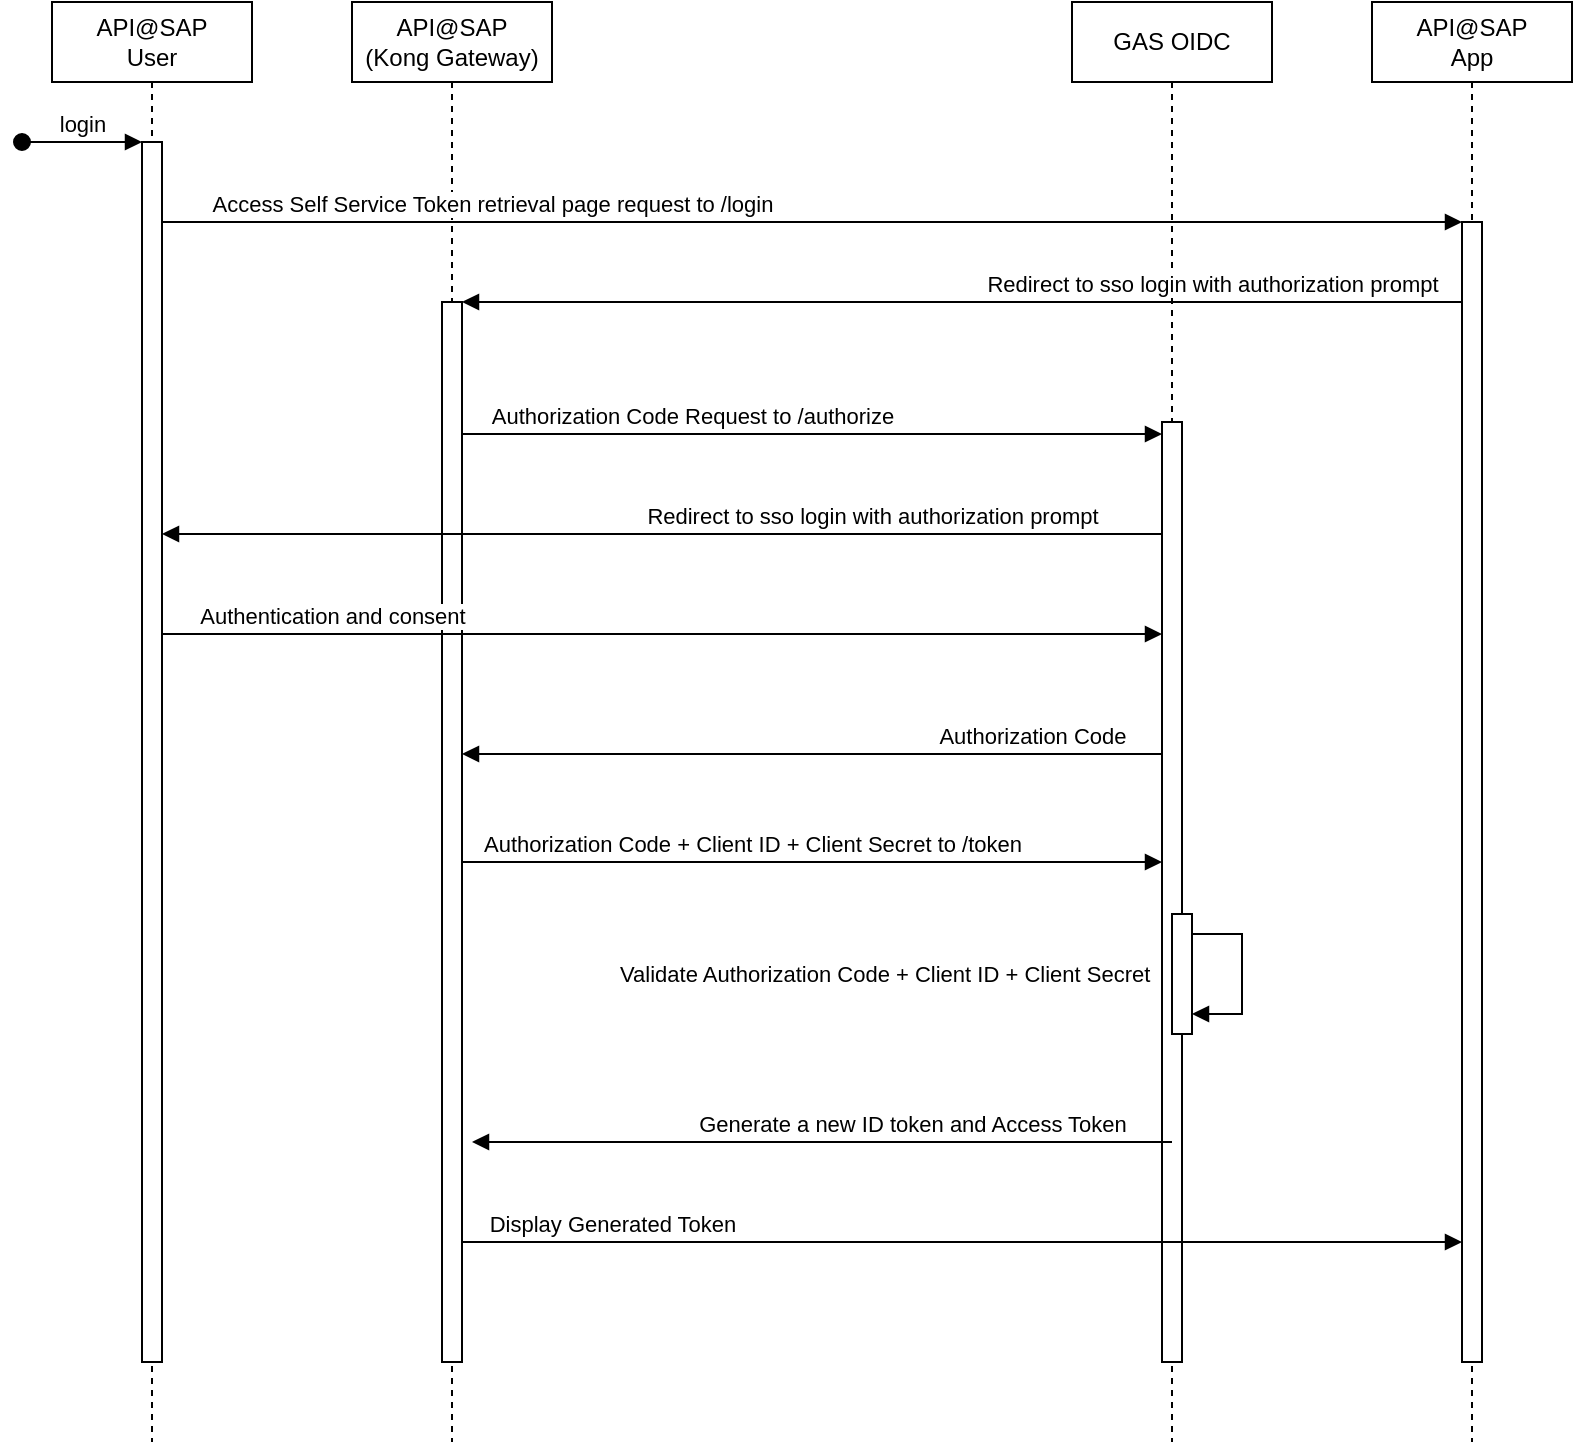 <mxfile version="21.2.1" type="github">
  <diagram name="Page-1" id="2YBvvXClWsGukQMizWep">
    <mxGraphModel dx="1244" dy="660" grid="1" gridSize="10" guides="1" tooltips="1" connect="1" arrows="1" fold="1" page="1" pageScale="1" pageWidth="850" pageHeight="1100" math="0" shadow="0">
      <root>
        <mxCell id="0" />
        <mxCell id="1" parent="0" />
        <mxCell id="aM9ryv3xv72pqoxQDRHE-1" value="API@SAP &lt;br&gt;User" style="shape=umlLifeline;perimeter=lifelinePerimeter;whiteSpace=wrap;html=1;container=0;dropTarget=0;collapsible=0;recursiveResize=0;outlineConnect=0;portConstraint=eastwest;newEdgeStyle={&quot;edgeStyle&quot;:&quot;elbowEdgeStyle&quot;,&quot;elbow&quot;:&quot;vertical&quot;,&quot;curved&quot;:0,&quot;rounded&quot;:0};" parent="1" vertex="1">
          <mxGeometry x="40" y="119" width="100" height="720" as="geometry" />
        </mxCell>
        <mxCell id="aM9ryv3xv72pqoxQDRHE-2" value="" style="html=1;points=[];perimeter=orthogonalPerimeter;outlineConnect=0;targetShapes=umlLifeline;portConstraint=eastwest;newEdgeStyle={&quot;edgeStyle&quot;:&quot;elbowEdgeStyle&quot;,&quot;elbow&quot;:&quot;vertical&quot;,&quot;curved&quot;:0,&quot;rounded&quot;:0};" parent="aM9ryv3xv72pqoxQDRHE-1" vertex="1">
          <mxGeometry x="45" y="70" width="10" height="610" as="geometry" />
        </mxCell>
        <mxCell id="aM9ryv3xv72pqoxQDRHE-3" value="login" style="html=1;verticalAlign=bottom;startArrow=oval;endArrow=block;startSize=8;edgeStyle=elbowEdgeStyle;elbow=vertical;curved=0;rounded=0;" parent="aM9ryv3xv72pqoxQDRHE-1" target="aM9ryv3xv72pqoxQDRHE-2" edge="1">
          <mxGeometry relative="1" as="geometry">
            <mxPoint x="-15" y="70" as="sourcePoint" />
          </mxGeometry>
        </mxCell>
        <mxCell id="aM9ryv3xv72pqoxQDRHE-5" value="API@SAP&lt;br&gt;(Kong Gateway)" style="shape=umlLifeline;perimeter=lifelinePerimeter;whiteSpace=wrap;html=1;container=0;dropTarget=0;collapsible=0;recursiveResize=0;outlineConnect=0;portConstraint=eastwest;newEdgeStyle={&quot;edgeStyle&quot;:&quot;elbowEdgeStyle&quot;,&quot;elbow&quot;:&quot;vertical&quot;,&quot;curved&quot;:0,&quot;rounded&quot;:0};" parent="1" vertex="1">
          <mxGeometry x="190" y="119" width="100" height="720" as="geometry" />
        </mxCell>
        <mxCell id="aM9ryv3xv72pqoxQDRHE-6" value="" style="html=1;points=[];perimeter=orthogonalPerimeter;outlineConnect=0;targetShapes=umlLifeline;portConstraint=eastwest;newEdgeStyle={&quot;edgeStyle&quot;:&quot;elbowEdgeStyle&quot;,&quot;elbow&quot;:&quot;vertical&quot;,&quot;curved&quot;:0,&quot;rounded&quot;:0};" parent="aM9ryv3xv72pqoxQDRHE-5" vertex="1">
          <mxGeometry x="45" y="150" width="10" height="530" as="geometry" />
        </mxCell>
        <mxCell id="aM9ryv3xv72pqoxQDRHE-7" value="Access Self Service Token retrieval page request to /login" style="html=1;verticalAlign=bottom;endArrow=block;edgeStyle=elbowEdgeStyle;elbow=vertical;curved=0;rounded=0;" parent="1" target="XsU5lfdXcksKyY_UCjnN-16" edge="1">
          <mxGeometry x="-0.483" relative="1" as="geometry">
            <mxPoint x="95" y="225" as="sourcePoint" />
            <Array as="points">
              <mxPoint x="620" y="229" />
              <mxPoint x="180" y="225" />
            </Array>
            <mxPoint x="235" y="225" as="targetPoint" />
            <mxPoint as="offset" />
          </mxGeometry>
        </mxCell>
        <mxCell id="XsU5lfdXcksKyY_UCjnN-1" value="GAS OIDC" style="shape=umlLifeline;perimeter=lifelinePerimeter;whiteSpace=wrap;html=1;container=0;dropTarget=0;collapsible=0;recursiveResize=0;outlineConnect=0;portConstraint=eastwest;newEdgeStyle={&quot;edgeStyle&quot;:&quot;elbowEdgeStyle&quot;,&quot;elbow&quot;:&quot;vertical&quot;,&quot;curved&quot;:0,&quot;rounded&quot;:0};" vertex="1" parent="1">
          <mxGeometry x="550" y="119" width="100" height="720" as="geometry" />
        </mxCell>
        <mxCell id="XsU5lfdXcksKyY_UCjnN-2" value="" style="html=1;points=[];perimeter=orthogonalPerimeter;outlineConnect=0;targetShapes=umlLifeline;portConstraint=eastwest;newEdgeStyle={&quot;edgeStyle&quot;:&quot;elbowEdgeStyle&quot;,&quot;elbow&quot;:&quot;vertical&quot;,&quot;curved&quot;:0,&quot;rounded&quot;:0};" vertex="1" parent="XsU5lfdXcksKyY_UCjnN-1">
          <mxGeometry x="45" y="210" width="10" height="470" as="geometry" />
        </mxCell>
        <mxCell id="XsU5lfdXcksKyY_UCjnN-8" value="" style="html=1;points=[];perimeter=orthogonalPerimeter;outlineConnect=0;targetShapes=umlLifeline;portConstraint=eastwest;newEdgeStyle={&quot;edgeStyle&quot;:&quot;elbowEdgeStyle&quot;,&quot;elbow&quot;:&quot;vertical&quot;,&quot;curved&quot;:0,&quot;rounded&quot;:0};" vertex="1" parent="XsU5lfdXcksKyY_UCjnN-1">
          <mxGeometry x="50" y="456" width="10" height="60" as="geometry" />
        </mxCell>
        <mxCell id="XsU5lfdXcksKyY_UCjnN-9" value="Validate Authorization Code + Client ID + Client Secret" style="html=1;align=left;spacingLeft=2;endArrow=block;rounded=0;edgeStyle=orthogonalEdgeStyle;curved=0;rounded=0;" edge="1" target="XsU5lfdXcksKyY_UCjnN-8" parent="XsU5lfdXcksKyY_UCjnN-1" source="XsU5lfdXcksKyY_UCjnN-8">
          <mxGeometry x="1" y="-291" relative="1" as="geometry">
            <mxPoint x="55" y="466" as="sourcePoint" />
            <Array as="points">
              <mxPoint x="85" y="466" />
              <mxPoint x="85" y="506" />
            </Array>
            <mxPoint x="-290" y="271" as="offset" />
          </mxGeometry>
        </mxCell>
        <mxCell id="XsU5lfdXcksKyY_UCjnN-3" value="Authorization Code Request to /authorize" style="html=1;verticalAlign=bottom;endArrow=block;edgeStyle=elbowEdgeStyle;elbow=vertical;curved=0;rounded=0;" edge="1" parent="1">
          <mxGeometry x="-0.343" relative="1" as="geometry">
            <mxPoint x="245" y="335" as="sourcePoint" />
            <Array as="points">
              <mxPoint x="365" y="335" />
            </Array>
            <mxPoint x="595" y="335" as="targetPoint" />
            <mxPoint as="offset" />
          </mxGeometry>
        </mxCell>
        <mxCell id="XsU5lfdXcksKyY_UCjnN-4" value="Redirect to sso login with authorization prompt" style="html=1;verticalAlign=bottom;endArrow=block;edgeStyle=elbowEdgeStyle;elbow=vertical;curved=0;rounded=0;" edge="1" parent="1">
          <mxGeometry x="-0.42" relative="1" as="geometry">
            <mxPoint x="595" y="385" as="sourcePoint" />
            <Array as="points">
              <mxPoint x="400" y="385" />
              <mxPoint x="360" y="365" />
              <mxPoint x="90" y="365" />
              <mxPoint x="370" y="365" />
              <mxPoint x="220" y="425" />
              <mxPoint x="240" y="395" />
              <mxPoint x="200" y="365" />
            </Array>
            <mxPoint x="95" y="385" as="targetPoint" />
            <mxPoint as="offset" />
          </mxGeometry>
        </mxCell>
        <mxCell id="XsU5lfdXcksKyY_UCjnN-5" value="Authentication and consent" style="html=1;verticalAlign=bottom;endArrow=block;edgeStyle=elbowEdgeStyle;elbow=vertical;curved=0;rounded=0;" edge="1" parent="1">
          <mxGeometry x="-0.66" relative="1" as="geometry">
            <mxPoint x="95" y="435" as="sourcePoint" />
            <Array as="points">
              <mxPoint x="410" y="435" />
              <mxPoint x="190" y="425" />
            </Array>
            <mxPoint x="595" y="435" as="targetPoint" />
            <mxPoint as="offset" />
          </mxGeometry>
        </mxCell>
        <mxCell id="XsU5lfdXcksKyY_UCjnN-6" value="Authorization Code" style="html=1;verticalAlign=bottom;endArrow=block;edgeStyle=elbowEdgeStyle;elbow=vertical;curved=0;rounded=0;" edge="1" parent="1">
          <mxGeometry x="-0.629" relative="1" as="geometry">
            <mxPoint x="595" y="495" as="sourcePoint" />
            <Array as="points">
              <mxPoint x="395" y="495" />
              <mxPoint x="355" y="475" />
              <mxPoint x="85" y="475" />
              <mxPoint x="365" y="475" />
              <mxPoint x="215" y="535" />
              <mxPoint x="235" y="505" />
              <mxPoint x="195" y="475" />
            </Array>
            <mxPoint x="245" y="495" as="targetPoint" />
            <mxPoint as="offset" />
          </mxGeometry>
        </mxCell>
        <mxCell id="XsU5lfdXcksKyY_UCjnN-7" value="Authorization Code + Client ID + Client Secret to /token" style="html=1;verticalAlign=bottom;endArrow=block;edgeStyle=elbowEdgeStyle;elbow=vertical;curved=0;rounded=0;" edge="1" parent="1">
          <mxGeometry x="-0.171" relative="1" as="geometry">
            <mxPoint x="245" y="549" as="sourcePoint" />
            <Array as="points">
              <mxPoint x="370" y="549" />
            </Array>
            <mxPoint x="595" y="549" as="targetPoint" />
            <mxPoint as="offset" />
          </mxGeometry>
        </mxCell>
        <mxCell id="XsU5lfdXcksKyY_UCjnN-10" value="Generate a new ID token and Access Token" style="html=1;verticalAlign=bottom;endArrow=block;edgeStyle=elbowEdgeStyle;elbow=vertical;curved=0;rounded=0;" edge="1" parent="1">
          <mxGeometry x="-0.257" relative="1" as="geometry">
            <mxPoint x="600" y="689" as="sourcePoint" />
            <Array as="points">
              <mxPoint x="395" y="689" />
              <mxPoint x="355" y="669" />
              <mxPoint x="85" y="669" />
              <mxPoint x="365" y="669" />
              <mxPoint x="215" y="729" />
              <mxPoint x="235" y="699" />
              <mxPoint x="195" y="669" />
            </Array>
            <mxPoint x="250" y="689" as="targetPoint" />
            <mxPoint as="offset" />
          </mxGeometry>
        </mxCell>
        <mxCell id="XsU5lfdXcksKyY_UCjnN-11" value="Display Generated Token" style="html=1;verticalAlign=bottom;endArrow=block;edgeStyle=elbowEdgeStyle;elbow=vertical;curved=0;rounded=0;" edge="1" parent="1">
          <mxGeometry x="-0.56" relative="1" as="geometry">
            <mxPoint x="245" y="694" as="sourcePoint" />
            <Array as="points">
              <mxPoint x="450" y="739" />
              <mxPoint x="375" y="694" />
            </Array>
            <mxPoint x="745" y="739" as="targetPoint" />
            <mxPoint as="offset" />
          </mxGeometry>
        </mxCell>
        <mxCell id="XsU5lfdXcksKyY_UCjnN-12" value="API@SAP&lt;br&gt;App" style="shape=umlLifeline;perimeter=lifelinePerimeter;whiteSpace=wrap;html=1;container=0;dropTarget=0;collapsible=0;recursiveResize=0;outlineConnect=0;portConstraint=eastwest;newEdgeStyle={&quot;edgeStyle&quot;:&quot;elbowEdgeStyle&quot;,&quot;elbow&quot;:&quot;vertical&quot;,&quot;curved&quot;:0,&quot;rounded&quot;:0};" vertex="1" parent="1">
          <mxGeometry x="700" y="119" width="100" height="720" as="geometry" />
        </mxCell>
        <mxCell id="XsU5lfdXcksKyY_UCjnN-16" value="" style="html=1;points=[];perimeter=orthogonalPerimeter;outlineConnect=0;targetShapes=umlLifeline;portConstraint=eastwest;newEdgeStyle={&quot;edgeStyle&quot;:&quot;elbowEdgeStyle&quot;,&quot;elbow&quot;:&quot;vertical&quot;,&quot;curved&quot;:0,&quot;rounded&quot;:0};" vertex="1" parent="XsU5lfdXcksKyY_UCjnN-12">
          <mxGeometry x="45" y="110" width="10" height="570" as="geometry" />
        </mxCell>
        <mxCell id="XsU5lfdXcksKyY_UCjnN-17" value="Redirect to sso login with authorization prompt" style="html=1;verticalAlign=bottom;endArrow=block;edgeStyle=elbowEdgeStyle;elbow=vertical;curved=0;rounded=0;" edge="1" parent="1" source="XsU5lfdXcksKyY_UCjnN-16" target="aM9ryv3xv72pqoxQDRHE-6">
          <mxGeometry x="-0.5" relative="1" as="geometry">
            <mxPoint x="740" y="269" as="sourcePoint" />
            <Array as="points">
              <mxPoint x="545" y="269" />
              <mxPoint x="505" y="249" />
              <mxPoint x="235" y="249" />
              <mxPoint x="515" y="249" />
              <mxPoint x="365" y="309" />
              <mxPoint x="385" y="279" />
              <mxPoint x="345" y="249" />
            </Array>
            <mxPoint x="240" y="269" as="targetPoint" />
            <mxPoint as="offset" />
          </mxGeometry>
        </mxCell>
      </root>
    </mxGraphModel>
  </diagram>
</mxfile>
